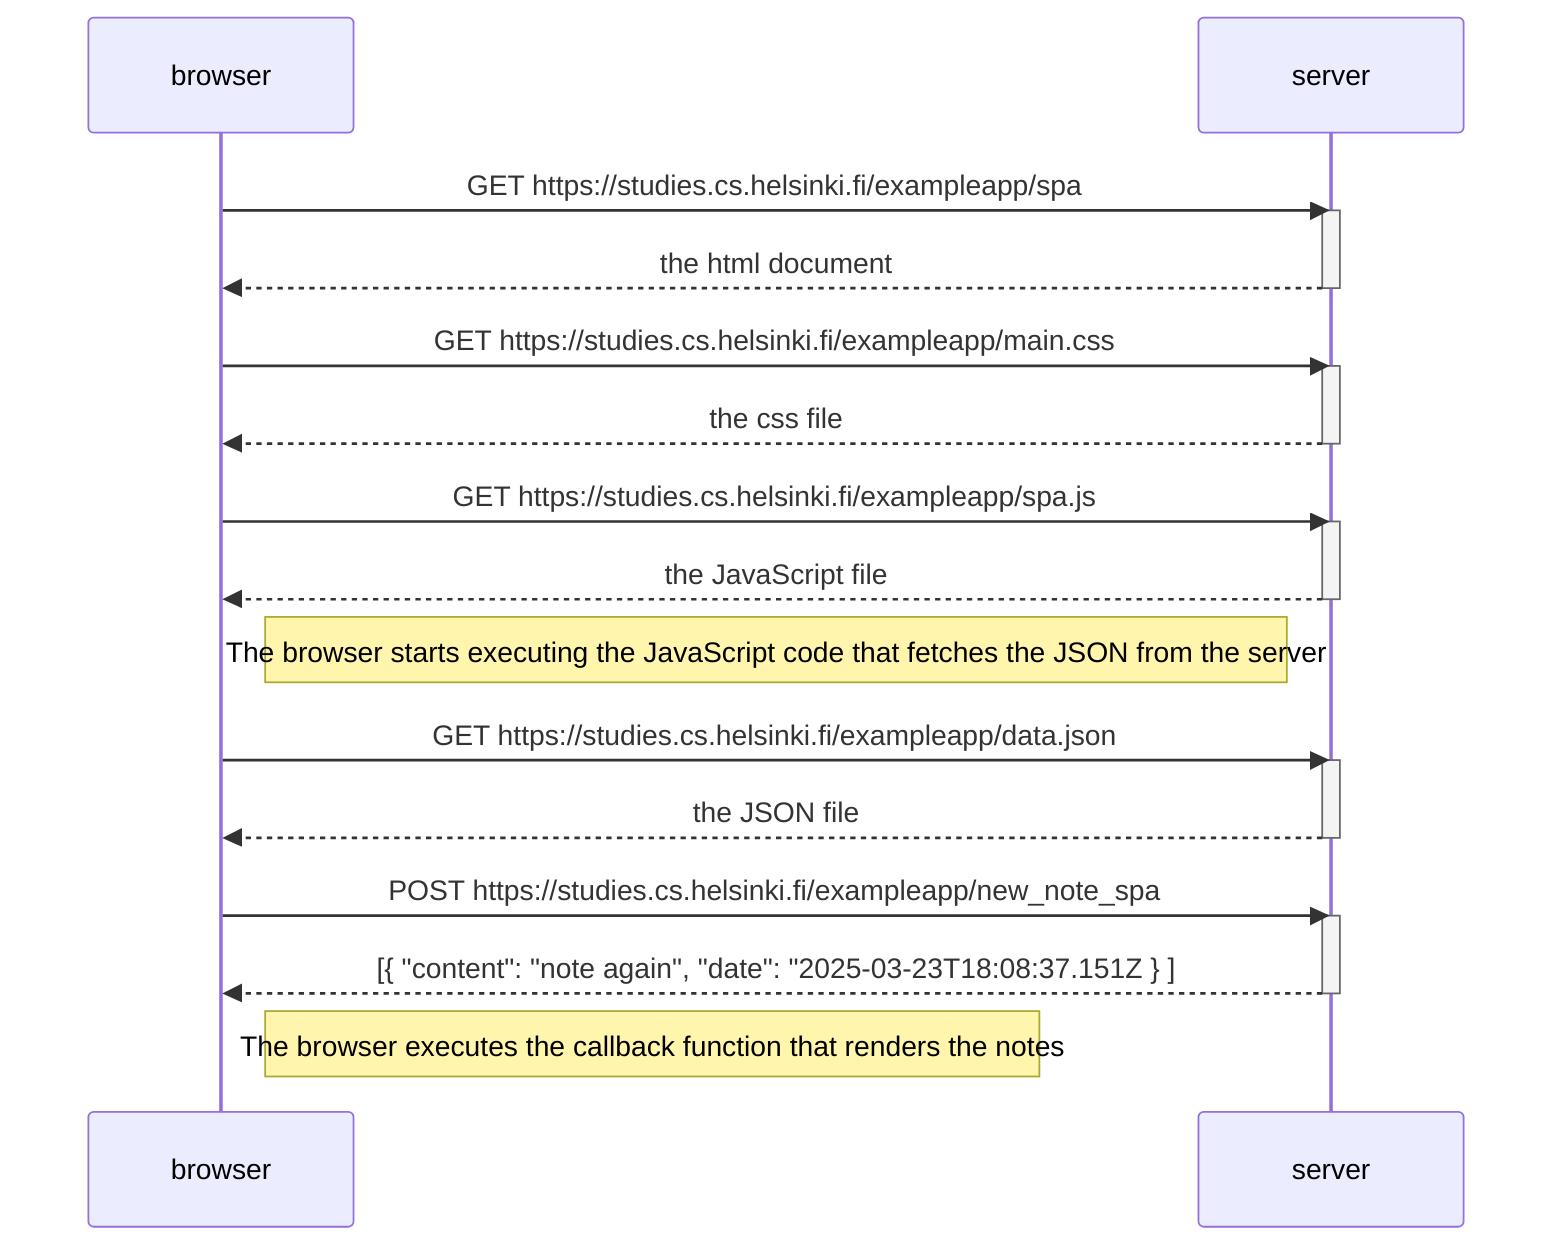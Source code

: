 sequenceDiagram
    participant browser
    participant server

    browser->>server: GET https://studies.cs.helsinki.fi/exampleapp/spa
    activate server
    server-->>browser: the html document
    deactivate server

    browser->>server: GET https://studies.cs.helsinki.fi/exampleapp/main.css
    activate server
    server-->>browser: the css file
    deactivate server

    browser->>server: GET https://studies.cs.helsinki.fi/exampleapp/spa.js
    activate server
    server-->>browser: the JavaScript file
    deactivate server

    Note right of browser: The browser starts executing the JavaScript code that fetches the JSON from the server

    browser->>server: GET https://studies.cs.helsinki.fi/exampleapp/data.json
    activate server
    server-->>browser: the JSON file
    deactivate server

    browser->>server: POST https://studies.cs.helsinki.fi/exampleapp/new_note_spa
    activate server
    server-->>browser: [{ "content": "note again", "date": "2025-03-23T18:08:37.151Z } ]
    deactivate server

    Note right of browser: The browser executes the callback function that renders the notes